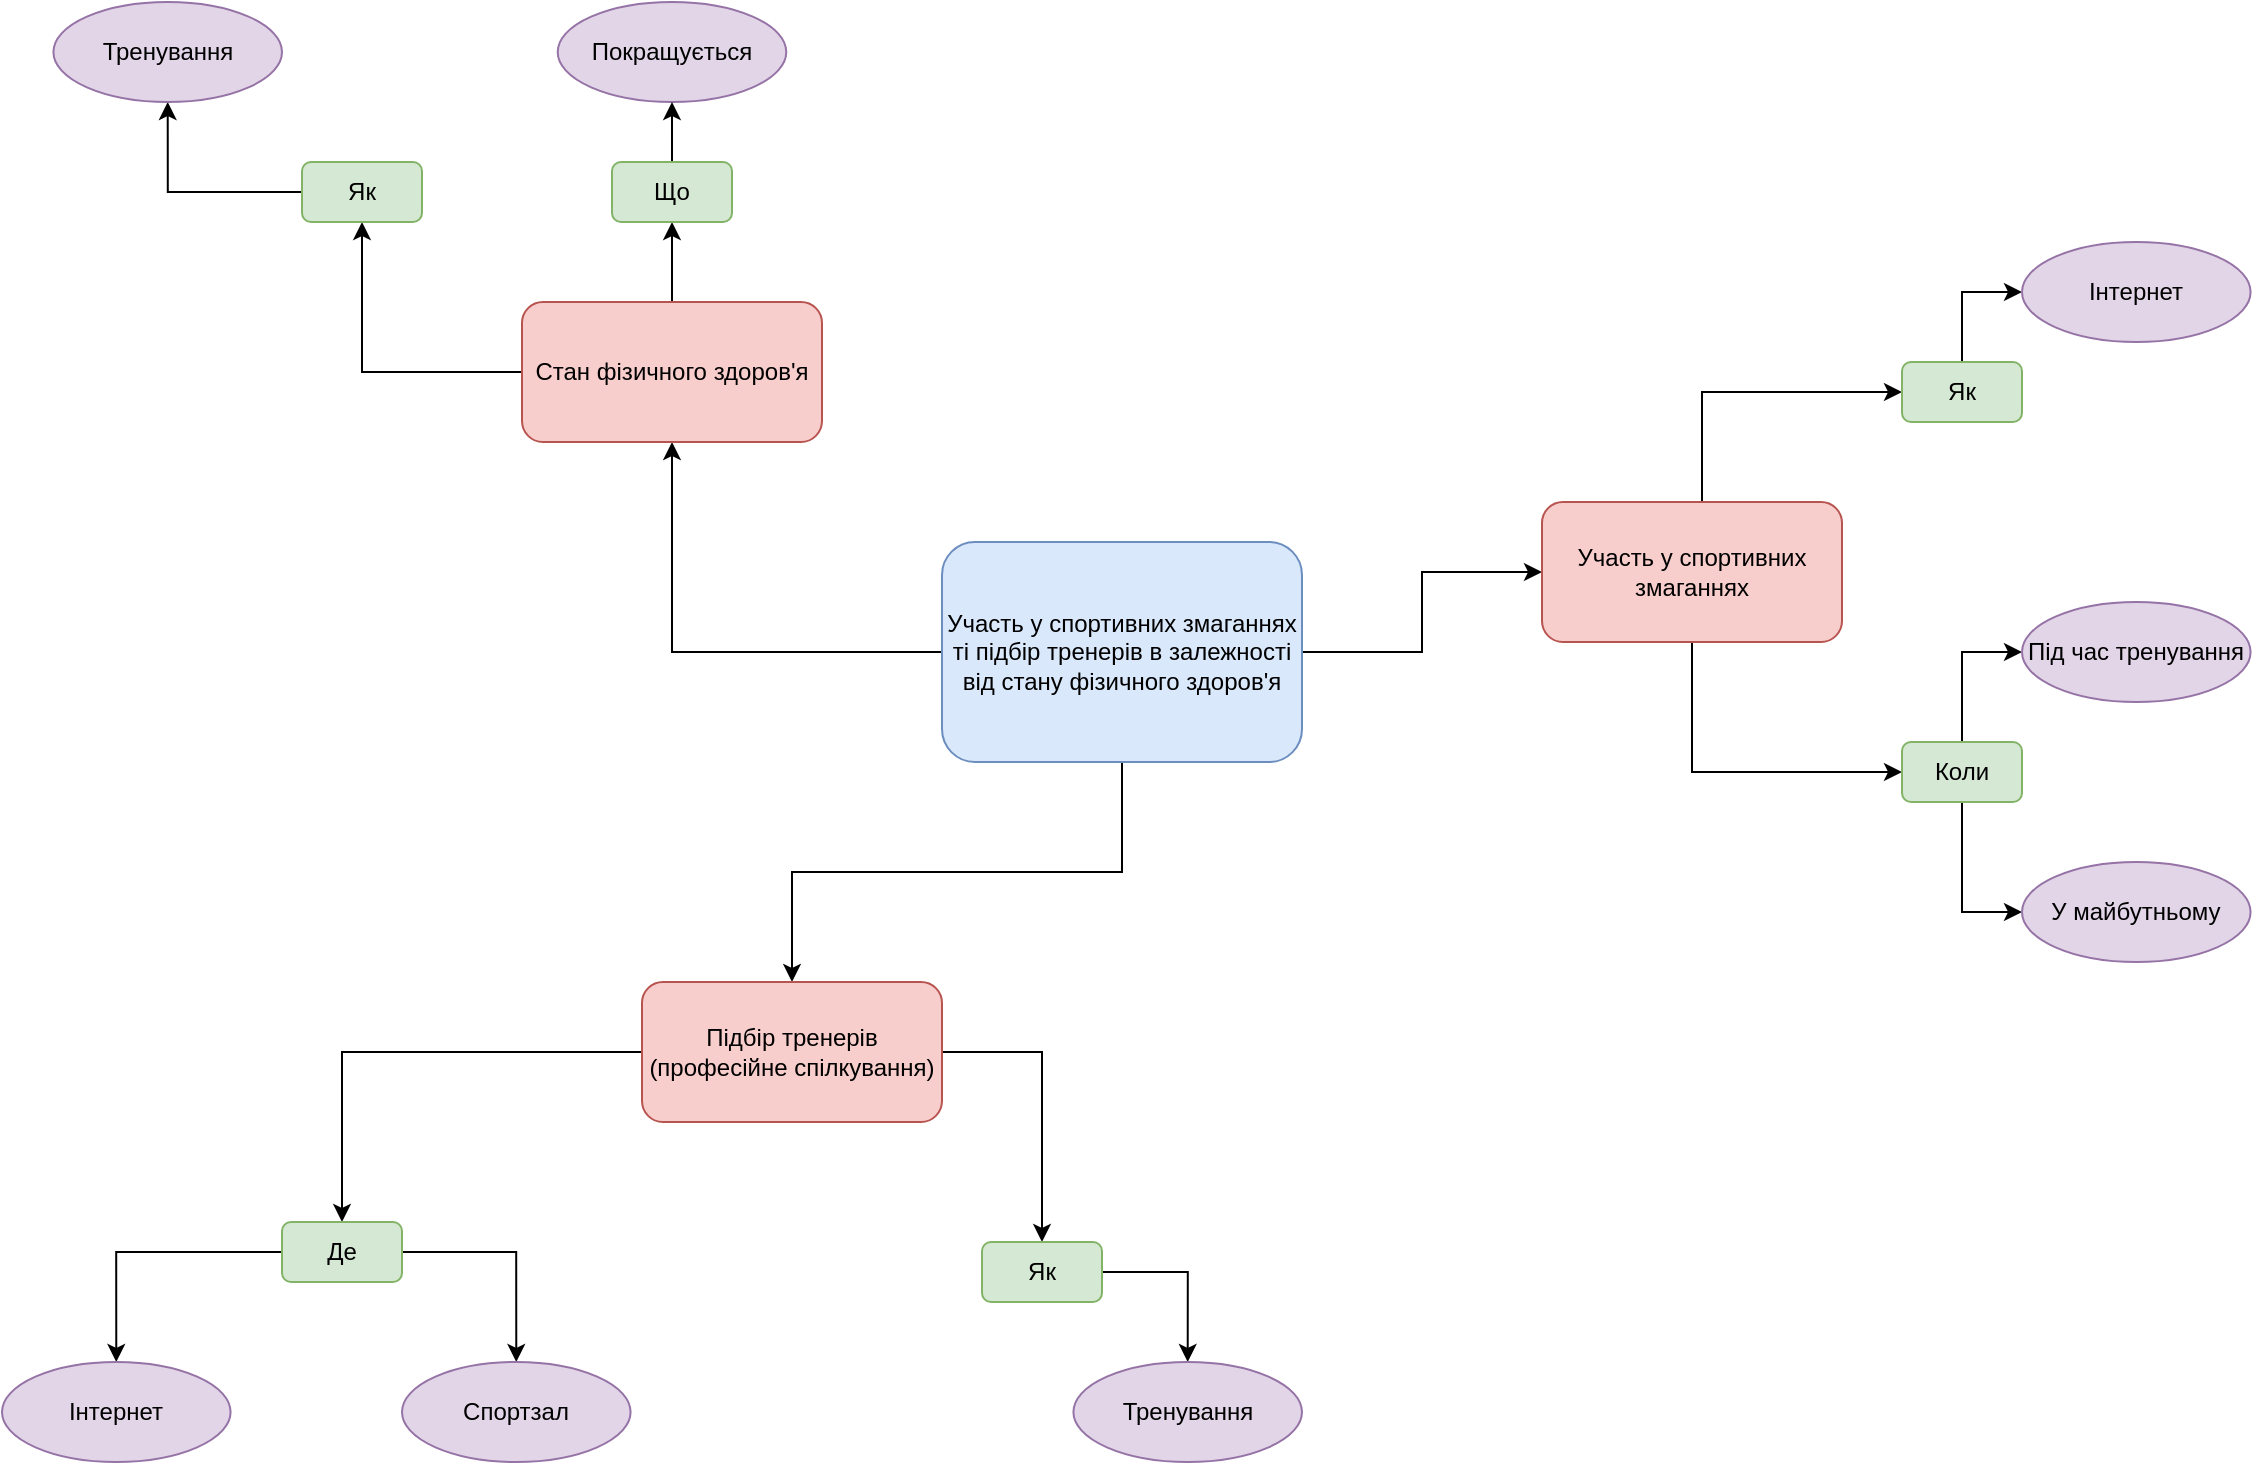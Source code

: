 <mxfile version="20.4.0" type="device"><diagram id="AUUidawjCpp4Dd5V--LU" name="Страница 1"><mxGraphModel dx="1422" dy="1564" grid="1" gridSize="10" guides="1" tooltips="1" connect="1" arrows="1" fold="1" page="1" pageScale="1" pageWidth="1169" pageHeight="827" math="0" shadow="0"><root><mxCell id="0"/><mxCell id="1" parent="0"/><mxCell id="Xy023SZxpHsAFhbCKZVV-5" style="edgeStyle=orthogonalEdgeStyle;rounded=0;orthogonalLoop=1;jettySize=auto;html=1;" edge="1" parent="1" source="Xy023SZxpHsAFhbCKZVV-1" target="Xy023SZxpHsAFhbCKZVV-2"><mxGeometry relative="1" as="geometry"/></mxCell><mxCell id="Xy023SZxpHsAFhbCKZVV-6" style="edgeStyle=orthogonalEdgeStyle;rounded=0;orthogonalLoop=1;jettySize=auto;html=1;" edge="1" parent="1" source="Xy023SZxpHsAFhbCKZVV-1" target="Xy023SZxpHsAFhbCKZVV-3"><mxGeometry relative="1" as="geometry"/></mxCell><mxCell id="Xy023SZxpHsAFhbCKZVV-7" style="edgeStyle=orthogonalEdgeStyle;rounded=0;orthogonalLoop=1;jettySize=auto;html=1;" edge="1" parent="1" source="Xy023SZxpHsAFhbCKZVV-1" target="Xy023SZxpHsAFhbCKZVV-4"><mxGeometry relative="1" as="geometry"/></mxCell><mxCell id="Xy023SZxpHsAFhbCKZVV-1" value="Участь у спортивних змаганнях ті підбір тренерів в залежності від стану фізичного здоров'я" style="rounded=1;whiteSpace=wrap;html=1;fillColor=#dae8fc;strokeColor=#6c8ebf;" vertex="1" parent="1"><mxGeometry x="490" y="250" width="180" height="110" as="geometry"/></mxCell><mxCell id="Xy023SZxpHsAFhbCKZVV-32" style="edgeStyle=orthogonalEdgeStyle;rounded=0;orthogonalLoop=1;jettySize=auto;html=1;entryX=0;entryY=0.5;entryDx=0;entryDy=0;" edge="1" parent="1" source="Xy023SZxpHsAFhbCKZVV-2" target="Xy023SZxpHsAFhbCKZVV-28"><mxGeometry relative="1" as="geometry"><mxPoint x="860" y="210" as="sourcePoint"/><Array as="points"><mxPoint x="870" y="175"/></Array></mxGeometry></mxCell><mxCell id="Xy023SZxpHsAFhbCKZVV-34" style="edgeStyle=orthogonalEdgeStyle;rounded=0;orthogonalLoop=1;jettySize=auto;html=1;entryX=0;entryY=0.5;entryDx=0;entryDy=0;" edge="1" parent="1" source="Xy023SZxpHsAFhbCKZVV-2" target="Xy023SZxpHsAFhbCKZVV-33"><mxGeometry relative="1" as="geometry"><Array as="points"><mxPoint x="865" y="365"/></Array></mxGeometry></mxCell><mxCell id="Xy023SZxpHsAFhbCKZVV-2" value="Участь у спортивних змаганнях" style="rounded=1;whiteSpace=wrap;html=1;fillColor=#f8cecc;strokeColor=#b85450;" vertex="1" parent="1"><mxGeometry x="790" y="230" width="150" height="70" as="geometry"/></mxCell><mxCell id="Xy023SZxpHsAFhbCKZVV-14" style="edgeStyle=orthogonalEdgeStyle;rounded=0;orthogonalLoop=1;jettySize=auto;html=1;entryX=0.5;entryY=0;entryDx=0;entryDy=0;" edge="1" parent="1" source="Xy023SZxpHsAFhbCKZVV-3" target="Xy023SZxpHsAFhbCKZVV-9"><mxGeometry relative="1" as="geometry"/></mxCell><mxCell id="Xy023SZxpHsAFhbCKZVV-15" style="edgeStyle=orthogonalEdgeStyle;rounded=0;orthogonalLoop=1;jettySize=auto;html=1;entryX=0.5;entryY=0;entryDx=0;entryDy=0;" edge="1" parent="1" source="Xy023SZxpHsAFhbCKZVV-3" target="Xy023SZxpHsAFhbCKZVV-10"><mxGeometry relative="1" as="geometry"/></mxCell><mxCell id="Xy023SZxpHsAFhbCKZVV-3" value="Підбір тренерів (професійне спілкування)" style="rounded=1;whiteSpace=wrap;html=1;fillColor=#f8cecc;strokeColor=#b85450;" vertex="1" parent="1"><mxGeometry x="340" y="470" width="150" height="70" as="geometry"/></mxCell><mxCell id="Xy023SZxpHsAFhbCKZVV-20" style="edgeStyle=orthogonalEdgeStyle;rounded=0;orthogonalLoop=1;jettySize=auto;html=1;entryX=0.5;entryY=1;entryDx=0;entryDy=0;" edge="1" parent="1" source="Xy023SZxpHsAFhbCKZVV-4" target="Xy023SZxpHsAFhbCKZVV-19"><mxGeometry relative="1" as="geometry"/></mxCell><mxCell id="Xy023SZxpHsAFhbCKZVV-27" style="edgeStyle=orthogonalEdgeStyle;rounded=0;orthogonalLoop=1;jettySize=auto;html=1;entryX=0.5;entryY=1;entryDx=0;entryDy=0;" edge="1" parent="1" source="Xy023SZxpHsAFhbCKZVV-4" target="Xy023SZxpHsAFhbCKZVV-25"><mxGeometry relative="1" as="geometry"/></mxCell><mxCell id="Xy023SZxpHsAFhbCKZVV-4" value="Стан фізичного здоров'я" style="rounded=1;whiteSpace=wrap;html=1;fillColor=#f8cecc;strokeColor=#b85450;" vertex="1" parent="1"><mxGeometry x="280" y="130" width="150" height="70" as="geometry"/></mxCell><mxCell id="Xy023SZxpHsAFhbCKZVV-17" style="edgeStyle=orthogonalEdgeStyle;rounded=0;orthogonalLoop=1;jettySize=auto;html=1;entryX=0.5;entryY=0;entryDx=0;entryDy=0;" edge="1" parent="1" source="Xy023SZxpHsAFhbCKZVV-9" target="Xy023SZxpHsAFhbCKZVV-11"><mxGeometry relative="1" as="geometry"/></mxCell><mxCell id="Xy023SZxpHsAFhbCKZVV-18" style="edgeStyle=orthogonalEdgeStyle;rounded=0;orthogonalLoop=1;jettySize=auto;html=1;entryX=0.5;entryY=0;entryDx=0;entryDy=0;" edge="1" parent="1" source="Xy023SZxpHsAFhbCKZVV-9" target="Xy023SZxpHsAFhbCKZVV-12"><mxGeometry relative="1" as="geometry"><Array as="points"><mxPoint x="277" y="605"/></Array></mxGeometry></mxCell><mxCell id="Xy023SZxpHsAFhbCKZVV-9" value="Де" style="rounded=1;whiteSpace=wrap;html=1;fillColor=#d5e8d4;strokeColor=#82b366;" vertex="1" parent="1"><mxGeometry x="160" y="590" width="60" height="30" as="geometry"/></mxCell><mxCell id="Xy023SZxpHsAFhbCKZVV-16" style="edgeStyle=orthogonalEdgeStyle;rounded=0;orthogonalLoop=1;jettySize=auto;html=1;entryX=0.5;entryY=0;entryDx=0;entryDy=0;" edge="1" parent="1" source="Xy023SZxpHsAFhbCKZVV-10" target="Xy023SZxpHsAFhbCKZVV-13"><mxGeometry relative="1" as="geometry"><Array as="points"><mxPoint x="613" y="615"/></Array></mxGeometry></mxCell><mxCell id="Xy023SZxpHsAFhbCKZVV-10" value="Як" style="rounded=1;whiteSpace=wrap;html=1;fillColor=#d5e8d4;strokeColor=#82b366;" vertex="1" parent="1"><mxGeometry x="510" y="600" width="60" height="30" as="geometry"/></mxCell><mxCell id="Xy023SZxpHsAFhbCKZVV-11" value="Інтернет" style="ellipse;whiteSpace=wrap;html=1;fillColor=#e1d5e7;strokeColor=#9673a6;" vertex="1" parent="1"><mxGeometry x="20" y="660" width="114.29" height="50" as="geometry"/></mxCell><mxCell id="Xy023SZxpHsAFhbCKZVV-12" value="Спортзал" style="ellipse;whiteSpace=wrap;html=1;fillColor=#e1d5e7;strokeColor=#9673a6;" vertex="1" parent="1"><mxGeometry x="220" y="660" width="114.29" height="50" as="geometry"/></mxCell><mxCell id="Xy023SZxpHsAFhbCKZVV-13" value="Тренування" style="ellipse;whiteSpace=wrap;html=1;fillColor=#e1d5e7;strokeColor=#9673a6;" vertex="1" parent="1"><mxGeometry x="555.71" y="660" width="114.29" height="50" as="geometry"/></mxCell><mxCell id="Xy023SZxpHsAFhbCKZVV-23" style="edgeStyle=orthogonalEdgeStyle;rounded=0;orthogonalLoop=1;jettySize=auto;html=1;entryX=0.5;entryY=1;entryDx=0;entryDy=0;" edge="1" parent="1" source="Xy023SZxpHsAFhbCKZVV-19" target="Xy023SZxpHsAFhbCKZVV-21"><mxGeometry relative="1" as="geometry"/></mxCell><mxCell id="Xy023SZxpHsAFhbCKZVV-19" value="Як" style="rounded=1;whiteSpace=wrap;html=1;fillColor=#d5e8d4;strokeColor=#82b366;" vertex="1" parent="1"><mxGeometry x="170" y="60" width="60" height="30" as="geometry"/></mxCell><mxCell id="Xy023SZxpHsAFhbCKZVV-21" value="Тренування" style="ellipse;whiteSpace=wrap;html=1;fillColor=#e1d5e7;strokeColor=#9673a6;" vertex="1" parent="1"><mxGeometry x="45.71" y="-20" width="114.29" height="50" as="geometry"/></mxCell><mxCell id="Xy023SZxpHsAFhbCKZVV-22" value="Покращується" style="ellipse;whiteSpace=wrap;html=1;fillColor=#e1d5e7;strokeColor=#9673a6;" vertex="1" parent="1"><mxGeometry x="297.85" y="-20" width="114.29" height="50" as="geometry"/></mxCell><mxCell id="Xy023SZxpHsAFhbCKZVV-26" style="edgeStyle=orthogonalEdgeStyle;rounded=0;orthogonalLoop=1;jettySize=auto;html=1;entryX=0.5;entryY=1;entryDx=0;entryDy=0;" edge="1" parent="1" source="Xy023SZxpHsAFhbCKZVV-25" target="Xy023SZxpHsAFhbCKZVV-22"><mxGeometry relative="1" as="geometry"/></mxCell><mxCell id="Xy023SZxpHsAFhbCKZVV-25" value="Що" style="rounded=1;whiteSpace=wrap;html=1;fillColor=#d5e8d4;strokeColor=#82b366;" vertex="1" parent="1"><mxGeometry x="325" y="60" width="60" height="30" as="geometry"/></mxCell><mxCell id="Xy023SZxpHsAFhbCKZVV-31" style="edgeStyle=orthogonalEdgeStyle;rounded=0;orthogonalLoop=1;jettySize=auto;html=1;entryX=0;entryY=0.5;entryDx=0;entryDy=0;" edge="1" parent="1" source="Xy023SZxpHsAFhbCKZVV-28" target="Xy023SZxpHsAFhbCKZVV-29"><mxGeometry relative="1" as="geometry"/></mxCell><mxCell id="Xy023SZxpHsAFhbCKZVV-28" value="Як" style="rounded=1;whiteSpace=wrap;html=1;fillColor=#d5e8d4;strokeColor=#82b366;" vertex="1" parent="1"><mxGeometry x="970" y="160" width="60" height="30" as="geometry"/></mxCell><mxCell id="Xy023SZxpHsAFhbCKZVV-29" value="Інтернет" style="ellipse;whiteSpace=wrap;html=1;fillColor=#e1d5e7;strokeColor=#9673a6;" vertex="1" parent="1"><mxGeometry x="1030" y="100" width="114.29" height="50" as="geometry"/></mxCell><mxCell id="Xy023SZxpHsAFhbCKZVV-37" style="edgeStyle=orthogonalEdgeStyle;rounded=0;orthogonalLoop=1;jettySize=auto;html=1;entryX=0;entryY=0.5;entryDx=0;entryDy=0;" edge="1" parent="1" source="Xy023SZxpHsAFhbCKZVV-33" target="Xy023SZxpHsAFhbCKZVV-36"><mxGeometry relative="1" as="geometry"/></mxCell><mxCell id="Xy023SZxpHsAFhbCKZVV-38" style="edgeStyle=orthogonalEdgeStyle;rounded=0;orthogonalLoop=1;jettySize=auto;html=1;entryX=0;entryY=0.5;entryDx=0;entryDy=0;" edge="1" parent="1" source="Xy023SZxpHsAFhbCKZVV-33" target="Xy023SZxpHsAFhbCKZVV-35"><mxGeometry relative="1" as="geometry"/></mxCell><mxCell id="Xy023SZxpHsAFhbCKZVV-33" value="Коли" style="rounded=1;whiteSpace=wrap;html=1;fillColor=#d5e8d4;strokeColor=#82b366;" vertex="1" parent="1"><mxGeometry x="970" y="350" width="60" height="30" as="geometry"/></mxCell><mxCell id="Xy023SZxpHsAFhbCKZVV-35" value="Під час тренування" style="ellipse;whiteSpace=wrap;html=1;fillColor=#e1d5e7;strokeColor=#9673a6;" vertex="1" parent="1"><mxGeometry x="1030" y="280" width="114.29" height="50" as="geometry"/></mxCell><mxCell id="Xy023SZxpHsAFhbCKZVV-36" value="У майбутньому" style="ellipse;whiteSpace=wrap;html=1;fillColor=#e1d5e7;strokeColor=#9673a6;" vertex="1" parent="1"><mxGeometry x="1030" y="410" width="114.29" height="50" as="geometry"/></mxCell></root></mxGraphModel></diagram></mxfile>